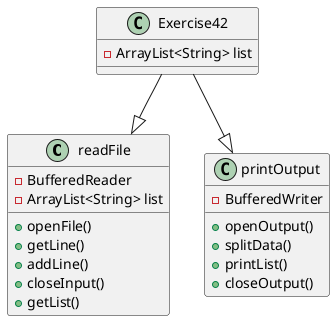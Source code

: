 @startuml

class readFile{
- BufferedReader
- ArrayList<String> list
+ openFile()
+ getLine()
+ addLine()
+ closeInput()
+ getList()
}

class printOutput{
- BufferedWriter
+ openOutput()
+ splitData()
+ printList()
+ closeOutput()
}

class Exercise42{
- ArrayList<String> list
}

Exercise42 --|> readFile
Exercise42 --|> printOutput

@enduml